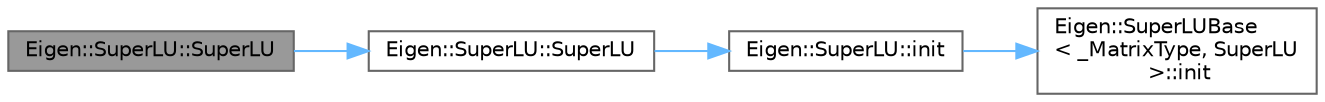digraph "Eigen::SuperLU::SuperLU"
{
 // LATEX_PDF_SIZE
  bgcolor="transparent";
  edge [fontname=Helvetica,fontsize=10,labelfontname=Helvetica,labelfontsize=10];
  node [fontname=Helvetica,fontsize=10,shape=box,height=0.2,width=0.4];
  rankdir="LR";
  Node1 [id="Node000001",label="Eigen::SuperLU::SuperLU",height=0.2,width=0.4,color="gray40", fillcolor="grey60", style="filled", fontcolor="black",tooltip=" "];
  Node1 -> Node2 [id="edge1_Node000001_Node000002",color="steelblue1",style="solid",tooltip=" "];
  Node2 [id="Node000002",label="Eigen::SuperLU::SuperLU",height=0.2,width=0.4,color="grey40", fillcolor="white", style="filled",URL="$class_eigen_1_1_super_l_u.html#a0dc9567fca8439407cdd4689f3be5f2d",tooltip=" "];
  Node2 -> Node3 [id="edge2_Node000002_Node000003",color="steelblue1",style="solid",tooltip=" "];
  Node3 [id="Node000003",label="Eigen::SuperLU::init",height=0.2,width=0.4,color="grey40", fillcolor="white", style="filled",URL="$class_eigen_1_1_super_l_u.html#afbdaacabc52182e6f31a1975469545ce",tooltip=" "];
  Node3 -> Node4 [id="edge3_Node000003_Node000004",color="steelblue1",style="solid",tooltip=" "];
  Node4 [id="Node000004",label="Eigen::SuperLUBase\l\< _MatrixType, SuperLU\l \>::init",height=0.2,width=0.4,color="grey40", fillcolor="white", style="filled",URL="$class_eigen_1_1_super_l_u_base.html#a4a4929ff39e85af22a96f7509ab2bb82",tooltip=" "];
}
